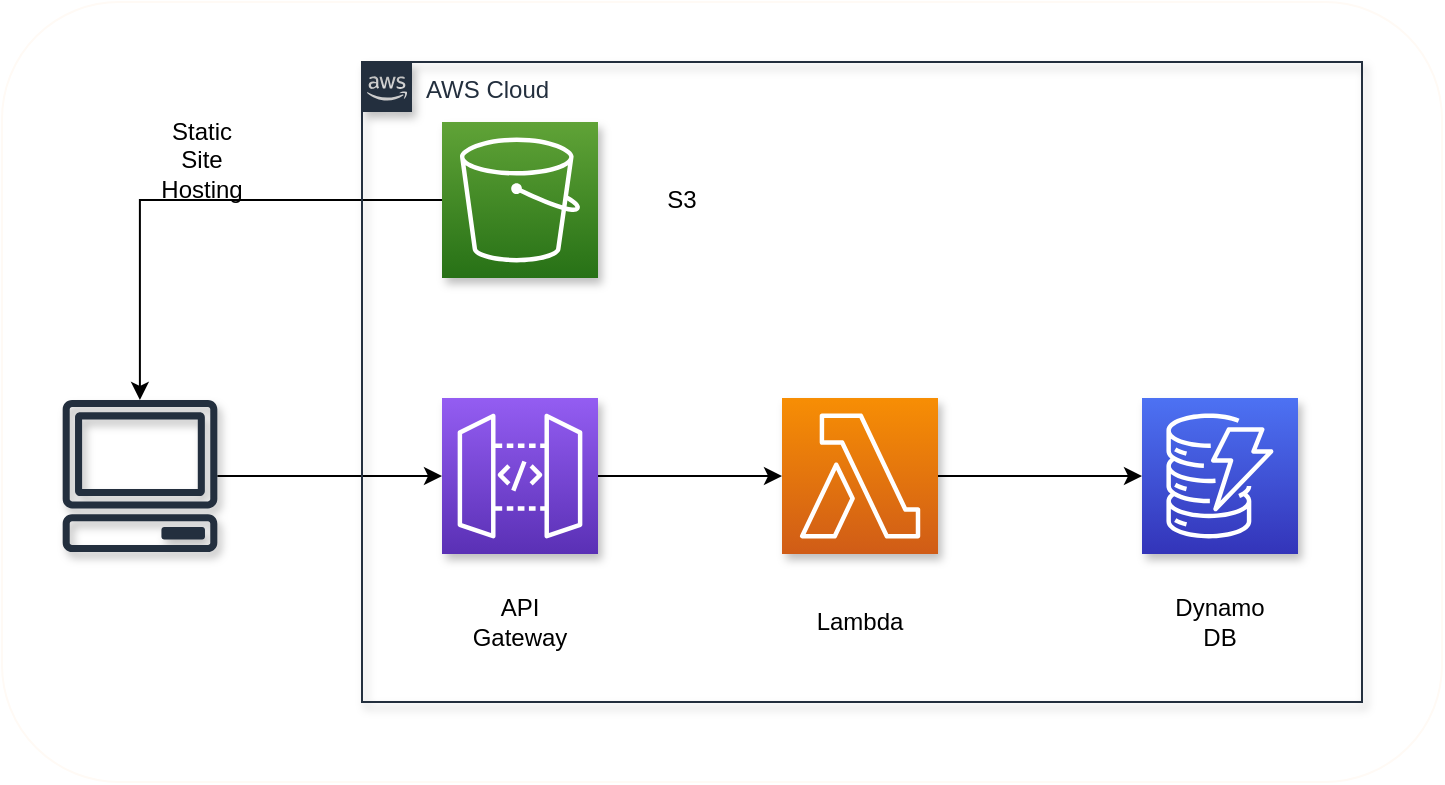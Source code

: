 <mxfile version="12.9.9" type="device"><diagram id="NvpqJBKRmjGPZKzPypbm" name="Page-1"><mxGraphModel dx="1026" dy="781" grid="1" gridSize="10" guides="1" tooltips="1" connect="1" arrows="1" fold="1" page="1" pageScale="1" pageWidth="1654" pageHeight="1169" math="0" shadow="0"><root><mxCell id="0"/><mxCell id="1" parent="0"/><mxCell id="_4w6U7FC3ZFWlDn2LjqE-124" value="" style="rounded=1;whiteSpace=wrap;html=1;shadow=0;strokeColor=#FFFAF5;strokeWidth=1;" vertex="1" parent="1"><mxGeometry x="240" y="30" width="720" height="390" as="geometry"/></mxCell><mxCell id="_4w6U7FC3ZFWlDn2LjqE-113" value="" style="edgeStyle=orthogonalEdgeStyle;rounded=0;orthogonalLoop=1;jettySize=auto;html=1;" edge="1" parent="1" source="_4w6U7FC3ZFWlDn2LjqE-106" target="_4w6U7FC3ZFWlDn2LjqE-108"><mxGeometry relative="1" as="geometry"><mxPoint x="428.189" y="268" as="targetPoint"/></mxGeometry></mxCell><mxCell id="_4w6U7FC3ZFWlDn2LjqE-106" value="" style="outlineConnect=0;fontColor=#232F3E;gradientColor=none;fillColor=#232F3E;strokeColor=none;dashed=0;verticalLabelPosition=bottom;verticalAlign=top;align=center;html=1;fontSize=12;fontStyle=0;aspect=fixed;pointerEvents=1;shape=mxgraph.aws4.client;shadow=1;" vertex="1" parent="1"><mxGeometry x="270" y="229" width="78" height="76" as="geometry"/></mxCell><mxCell id="_4w6U7FC3ZFWlDn2LjqE-117" style="edgeStyle=orthogonalEdgeStyle;rounded=0;orthogonalLoop=1;jettySize=auto;html=1;" edge="1" parent="1" source="_4w6U7FC3ZFWlDn2LjqE-107" target="_4w6U7FC3ZFWlDn2LjqE-106"><mxGeometry relative="1" as="geometry"/></mxCell><mxCell id="_4w6U7FC3ZFWlDn2LjqE-107" value="" style="outlineConnect=0;fontColor=#232F3E;gradientColor=#60A337;gradientDirection=north;fillColor=#277116;strokeColor=#ffffff;dashed=0;verticalLabelPosition=bottom;verticalAlign=top;align=center;html=1;fontSize=12;fontStyle=0;aspect=fixed;shape=mxgraph.aws4.resourceIcon;resIcon=mxgraph.aws4.s3;shadow=1;" vertex="1" parent="1"><mxGeometry x="460" y="90" width="78" height="78" as="geometry"/></mxCell><mxCell id="_4w6U7FC3ZFWlDn2LjqE-115" value="" style="edgeStyle=orthogonalEdgeStyle;rounded=0;orthogonalLoop=1;jettySize=auto;html=1;" edge="1" parent="1" source="_4w6U7FC3ZFWlDn2LjqE-108" target="_4w6U7FC3ZFWlDn2LjqE-109"><mxGeometry relative="1" as="geometry"><mxPoint x="618" y="267" as="targetPoint"/></mxGeometry></mxCell><mxCell id="_4w6U7FC3ZFWlDn2LjqE-108" value="" style="outlineConnect=0;fontColor=#232F3E;gradientColor=#945DF2;gradientDirection=north;fillColor=#5A30B5;strokeColor=#ffffff;dashed=0;verticalLabelPosition=bottom;verticalAlign=top;align=center;html=1;fontSize=12;fontStyle=0;aspect=fixed;shape=mxgraph.aws4.resourceIcon;resIcon=mxgraph.aws4.api_gateway;shadow=1;" vertex="1" parent="1"><mxGeometry x="460" y="228" width="78" height="78" as="geometry"/></mxCell><mxCell id="_4w6U7FC3ZFWlDn2LjqE-116" style="edgeStyle=orthogonalEdgeStyle;rounded=0;orthogonalLoop=1;jettySize=auto;html=1;" edge="1" parent="1" source="_4w6U7FC3ZFWlDn2LjqE-109" target="_4w6U7FC3ZFWlDn2LjqE-111"><mxGeometry relative="1" as="geometry"/></mxCell><mxCell id="_4w6U7FC3ZFWlDn2LjqE-109" value="" style="outlineConnect=0;fontColor=#232F3E;gradientColor=#F78E04;gradientDirection=north;fillColor=#D05C17;strokeColor=#ffffff;dashed=0;verticalLabelPosition=bottom;verticalAlign=top;align=center;html=1;fontSize=12;fontStyle=0;aspect=fixed;shape=mxgraph.aws4.resourceIcon;resIcon=mxgraph.aws4.lambda;shadow=1;" vertex="1" parent="1"><mxGeometry x="630" y="228" width="78" height="78" as="geometry"/></mxCell><mxCell id="_4w6U7FC3ZFWlDn2LjqE-111" value="" style="outlineConnect=0;fontColor=#232F3E;gradientColor=#4D72F3;gradientDirection=north;fillColor=#3334B9;strokeColor=#ffffff;dashed=0;verticalLabelPosition=bottom;verticalAlign=top;align=center;html=1;fontSize=12;fontStyle=0;aspect=fixed;shape=mxgraph.aws4.resourceIcon;resIcon=mxgraph.aws4.dynamodb;shadow=1;" vertex="1" parent="1"><mxGeometry x="810" y="228" width="78" height="78" as="geometry"/></mxCell><mxCell id="_4w6U7FC3ZFWlDn2LjqE-118" value="AWS Cloud" style="points=[[0,0],[0.25,0],[0.5,0],[0.75,0],[1,0],[1,0.25],[1,0.5],[1,0.75],[1,1],[0.75,1],[0.5,1],[0.25,1],[0,1],[0,0.75],[0,0.5],[0,0.25]];outlineConnect=0;gradientColor=none;html=1;whiteSpace=wrap;fontSize=12;fontStyle=0;shape=mxgraph.aws4.group;grIcon=mxgraph.aws4.group_aws_cloud_alt;strokeColor=#232F3E;fillColor=none;verticalAlign=top;align=left;spacingLeft=30;fontColor=#232F3E;dashed=0;shadow=1;" vertex="1" parent="1"><mxGeometry x="420" y="60" width="500" height="320" as="geometry"/></mxCell><mxCell id="_4w6U7FC3ZFWlDn2LjqE-119" value="API Gateway" style="text;html=1;strokeColor=none;fillColor=none;align=center;verticalAlign=middle;whiteSpace=wrap;rounded=0;shadow=1;" vertex="1" parent="1"><mxGeometry x="479" y="330" width="40" height="20" as="geometry"/></mxCell><mxCell id="_4w6U7FC3ZFWlDn2LjqE-120" value="Lambda" style="text;html=1;strokeColor=none;fillColor=none;align=center;verticalAlign=middle;whiteSpace=wrap;rounded=0;shadow=1;" vertex="1" parent="1"><mxGeometry x="649" y="330" width="40" height="20" as="geometry"/></mxCell><mxCell id="_4w6U7FC3ZFWlDn2LjqE-121" value="Dynamo DB" style="text;html=1;strokeColor=none;fillColor=none;align=center;verticalAlign=middle;whiteSpace=wrap;rounded=0;shadow=1;" vertex="1" parent="1"><mxGeometry x="829" y="330" width="40" height="20" as="geometry"/></mxCell><mxCell id="_4w6U7FC3ZFWlDn2LjqE-122" value="S3" style="text;html=1;strokeColor=none;fillColor=none;align=center;verticalAlign=middle;whiteSpace=wrap;rounded=0;shadow=1;" vertex="1" parent="1"><mxGeometry x="560" y="119" width="40" height="20" as="geometry"/></mxCell><mxCell id="_4w6U7FC3ZFWlDn2LjqE-123" value="Static Site Hosting" style="text;html=1;strokeColor=none;fillColor=none;align=center;verticalAlign=middle;whiteSpace=wrap;rounded=0;shadow=1;" vertex="1" parent="1"><mxGeometry x="320" y="99" width="40" height="20" as="geometry"/></mxCell></root></mxGraphModel></diagram></mxfile>
